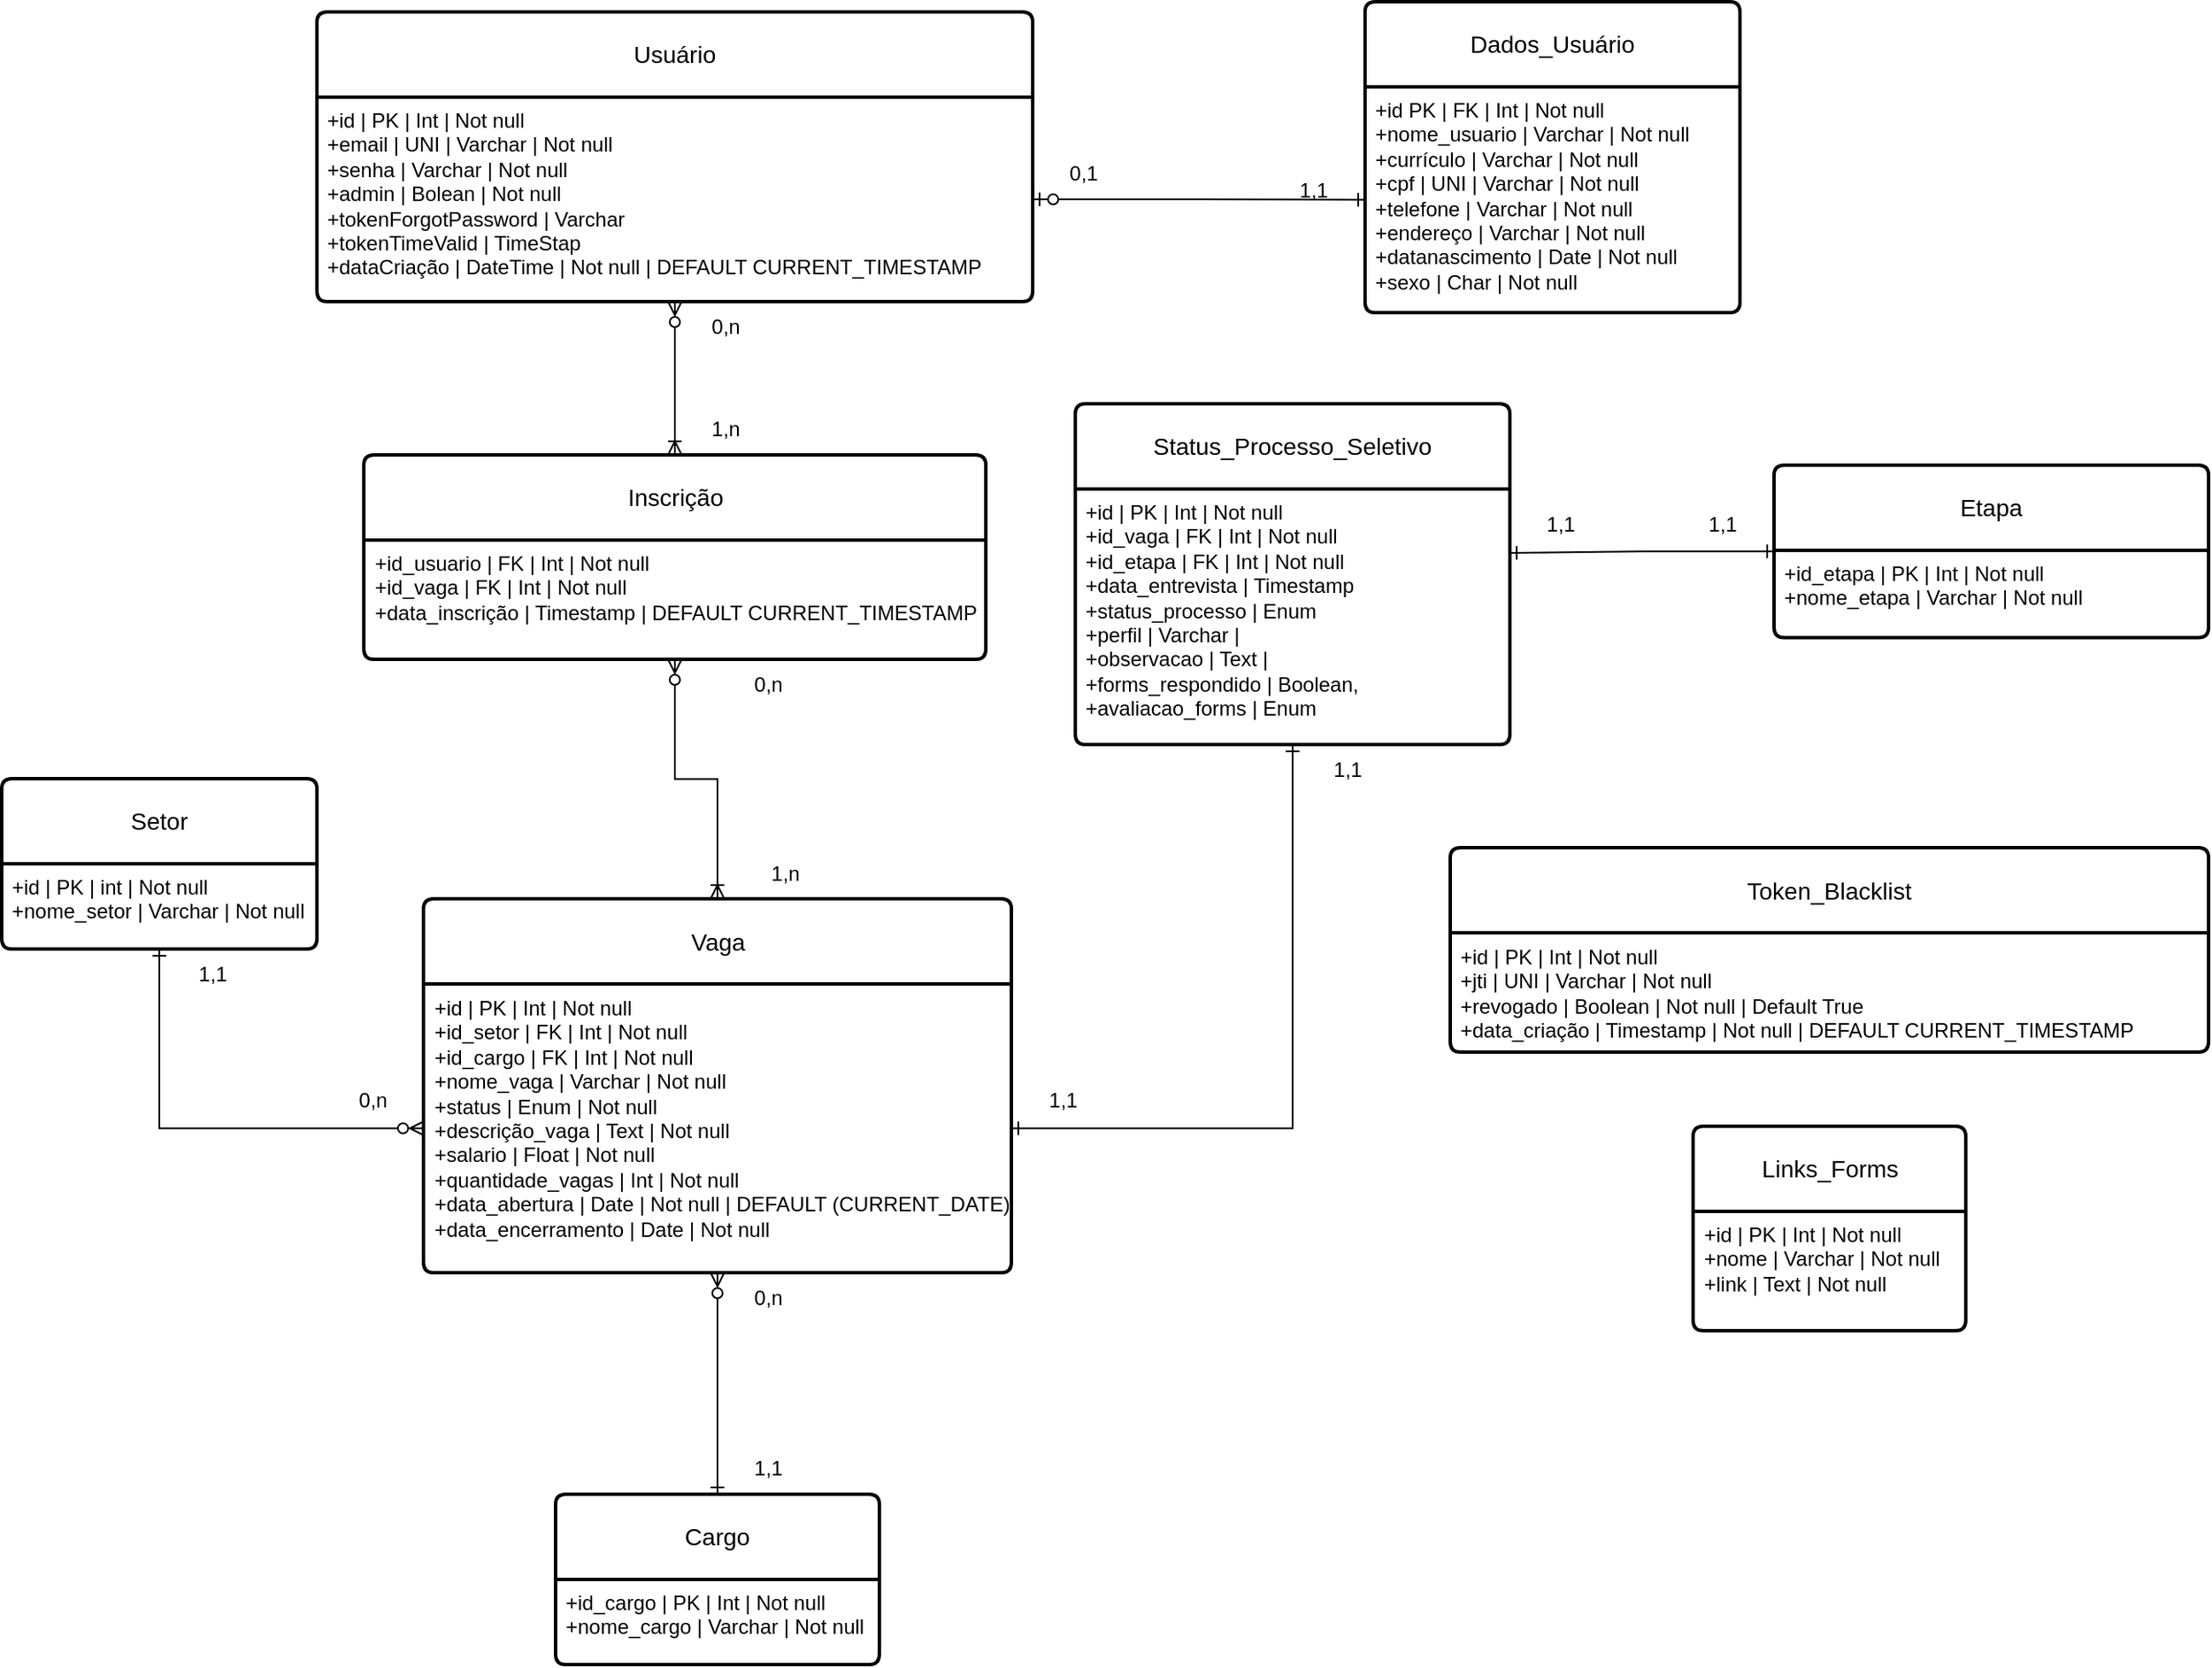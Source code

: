 <mxfile version="24.7.13">
  <diagram name="Página-1" id="EL_KJ8rC0fLjsbg1RFDB">
    <mxGraphModel dx="1949" dy="666" grid="1" gridSize="10" guides="1" tooltips="1" connect="1" arrows="1" fold="1" page="1" pageScale="1" pageWidth="827" pageHeight="1169" math="0" shadow="0">
      <root>
        <mxCell id="0" />
        <mxCell id="1" parent="0" />
        <mxCell id="40_1QeHmnroJbZyaDv-z-19" value="Usuário" style="swimlane;childLayout=stackLayout;horizontal=1;startSize=50;horizontalStack=0;rounded=1;fontSize=14;fontStyle=0;strokeWidth=2;resizeParent=0;resizeLast=1;shadow=0;dashed=0;align=center;arcSize=4;whiteSpace=wrap;html=1;" parent="1" vertex="1">
          <mxGeometry x="-225" y="20" width="420" height="170" as="geometry" />
        </mxCell>
        <mxCell id="40_1QeHmnroJbZyaDv-z-20" value="+id | PK | Int | Not null&lt;br&gt;+email | UNI | Varchar | Not null&lt;br&gt;+senha | Varchar | Not null&lt;div&gt;+admin | Bolean | Not null&lt;/div&gt;&lt;div&gt;+tokenForgotPassword | Varchar&lt;/div&gt;&lt;div&gt;+tokenTimeValid | TimeStap&lt;/div&gt;&lt;div&gt;+dataCriação | DateTime | Not null |&amp;nbsp;DEFAULT CURRENT_TIMESTAMP&lt;/div&gt;" style="align=left;strokeColor=none;fillColor=none;spacingLeft=4;fontSize=12;verticalAlign=top;resizable=0;rotatable=0;part=1;html=1;" parent="40_1QeHmnroJbZyaDv-z-19" vertex="1">
          <mxGeometry y="50" width="420" height="120" as="geometry" />
        </mxCell>
        <mxCell id="40_1QeHmnroJbZyaDv-z-21" value="Dados_Usuário" style="swimlane;childLayout=stackLayout;horizontal=1;startSize=50;horizontalStack=0;rounded=1;fontSize=14;fontStyle=0;strokeWidth=2;resizeParent=0;resizeLast=1;shadow=0;dashed=0;align=center;arcSize=4;whiteSpace=wrap;html=1;" parent="1" vertex="1">
          <mxGeometry x="390" y="14" width="220" height="182.5" as="geometry" />
        </mxCell>
        <mxCell id="40_1QeHmnroJbZyaDv-z-22" value="&lt;div&gt;+id PK | FK | Int | Not null&lt;/div&gt;+nome_usuario | Varchar | Not null&lt;div&gt;+currículo | Varchar | Not null&lt;br&gt;&lt;div&gt;+cpf | UNI | Varchar | Not null&lt;br&gt;&lt;div&gt;+telefone | Varchar | Not null&lt;/div&gt;&lt;div&gt;+endereço | Varchar | Not null&lt;/div&gt;&lt;div&gt;+datanascimento | Date | Not null&lt;/div&gt;&lt;/div&gt;&lt;div&gt;+sexo | Char | Not null&lt;/div&gt;&lt;/div&gt;" style="align=left;strokeColor=none;fillColor=none;spacingLeft=4;fontSize=12;verticalAlign=top;resizable=0;rotatable=0;part=1;html=1;" parent="40_1QeHmnroJbZyaDv-z-21" vertex="1">
          <mxGeometry y="50" width="220" height="132.5" as="geometry" />
        </mxCell>
        <mxCell id="40_1QeHmnroJbZyaDv-z-23" value="Setor" style="swimlane;childLayout=stackLayout;horizontal=1;startSize=50;horizontalStack=0;rounded=1;fontSize=14;fontStyle=0;strokeWidth=2;resizeParent=0;resizeLast=1;shadow=0;dashed=0;align=center;arcSize=4;whiteSpace=wrap;html=1;" parent="1" vertex="1">
          <mxGeometry x="-410" y="470" width="185" height="100" as="geometry" />
        </mxCell>
        <mxCell id="40_1QeHmnroJbZyaDv-z-24" value="+id | PK | int | Not null&lt;br&gt;&lt;div&gt;+nome_setor | Varchar | Not null&lt;/div&gt;" style="align=left;strokeColor=none;fillColor=none;spacingLeft=4;fontSize=12;verticalAlign=top;resizable=0;rotatable=0;part=1;html=1;" parent="40_1QeHmnroJbZyaDv-z-23" vertex="1">
          <mxGeometry y="50" width="185" height="50" as="geometry" />
        </mxCell>
        <mxCell id="40_1QeHmnroJbZyaDv-z-25" value="Status_Processo_Seletivo" style="swimlane;childLayout=stackLayout;horizontal=1;startSize=50;horizontalStack=0;rounded=1;fontSize=14;fontStyle=0;strokeWidth=2;resizeParent=0;resizeLast=1;shadow=0;dashed=0;align=center;arcSize=4;whiteSpace=wrap;html=1;" parent="1" vertex="1">
          <mxGeometry x="220" y="250" width="255" height="200" as="geometry" />
        </mxCell>
        <mxCell id="40_1QeHmnroJbZyaDv-z-26" value="+id | PK | Int | Not null&lt;div&gt;+id_vaga&amp;nbsp;&lt;span style=&quot;background-color: initial;&quot;&gt;| FK | Int | Not null&lt;/span&gt;&lt;/div&gt;&lt;div&gt;+id_etapa | FK | Int | Not null&lt;/div&gt;&lt;div&gt;&lt;span style=&quot;background-color: initial;&quot;&gt;+data_entrevista | Timestamp&amp;nbsp;&amp;nbsp;&lt;/span&gt;&lt;/div&gt;&lt;div&gt;&lt;span style=&quot;background-color: initial;&quot;&gt;+status_processo | Enum&lt;/span&gt;&lt;/div&gt;&lt;div&gt;+perfil | Varchar |&lt;/div&gt;&lt;div&gt;+observacao | Text |&lt;/div&gt;&lt;div&gt;+forms_respondido | Boolean,&lt;/div&gt;&lt;div&gt;+avaliacao_forms | Enum&lt;/div&gt;" style="align=left;strokeColor=none;fillColor=none;spacingLeft=4;fontSize=12;verticalAlign=top;resizable=0;rotatable=0;part=1;html=1;" parent="40_1QeHmnroJbZyaDv-z-25" vertex="1">
          <mxGeometry y="50" width="255" height="150" as="geometry" />
        </mxCell>
        <mxCell id="40_1QeHmnroJbZyaDv-z-38" value="0,1" style="text;html=1;align=center;verticalAlign=middle;whiteSpace=wrap;rounded=0;" parent="1" vertex="1">
          <mxGeometry x="195" y="100" width="60" height="30" as="geometry" />
        </mxCell>
        <mxCell id="40_1QeHmnroJbZyaDv-z-39" value="1,1" style="text;html=1;align=center;verticalAlign=middle;whiteSpace=wrap;rounded=0;" parent="1" vertex="1">
          <mxGeometry x="330" y="110" width="60" height="30" as="geometry" />
        </mxCell>
        <mxCell id="40_1QeHmnroJbZyaDv-z-41" value="0,n" style="text;html=1;align=center;verticalAlign=middle;whiteSpace=wrap;rounded=0;" parent="1" vertex="1">
          <mxGeometry x="-15" y="190" width="60" height="30" as="geometry" />
        </mxCell>
        <mxCell id="40_1QeHmnroJbZyaDv-z-47" value="1,1" style="text;html=1;align=center;verticalAlign=middle;whiteSpace=wrap;rounded=0;" parent="1" vertex="1">
          <mxGeometry x="-316" y="570" width="60" height="30" as="geometry" />
        </mxCell>
        <mxCell id="40_1QeHmnroJbZyaDv-z-48" value="1,1" style="text;html=1;align=center;verticalAlign=middle;whiteSpace=wrap;rounded=0;" parent="1" vertex="1">
          <mxGeometry x="182.5" y="644" width="60" height="30" as="geometry" />
        </mxCell>
        <mxCell id="40_1QeHmnroJbZyaDv-z-49" value="1,1" style="text;html=1;align=center;verticalAlign=middle;whiteSpace=wrap;rounded=0;" parent="1" vertex="1">
          <mxGeometry x="350" y="450" width="60" height="30" as="geometry" />
        </mxCell>
        <mxCell id="40_1QeHmnroJbZyaDv-z-55" value="1,n" style="text;html=1;align=center;verticalAlign=middle;whiteSpace=wrap;rounded=0;" parent="1" vertex="1">
          <mxGeometry x="20" y="510.5" width="60" height="30" as="geometry" />
        </mxCell>
        <mxCell id="40_1QeHmnroJbZyaDv-z-56" value="Vaga" style="swimlane;childLayout=stackLayout;horizontal=1;startSize=50;horizontalStack=0;rounded=1;fontSize=14;fontStyle=0;strokeWidth=2;resizeParent=0;resizeLast=1;shadow=0;dashed=0;align=center;arcSize=4;whiteSpace=wrap;html=1;" parent="1" vertex="1">
          <mxGeometry x="-162.5" y="540.5" width="345" height="219.5" as="geometry" />
        </mxCell>
        <mxCell id="40_1QeHmnroJbZyaDv-z-57" value="&lt;div&gt;+id | PK | Int | Not null&lt;/div&gt;&lt;div&gt;+id_setor | FK | Int | Not null&lt;/div&gt;&lt;div&gt;+id_cargo | FK | Int | Not null&lt;/div&gt;&lt;div&gt;&lt;span style=&quot;background-color: initial;&quot;&gt;+nome_vaga | Varchar | Not null&lt;/span&gt;&lt;br&gt;&lt;/div&gt;&lt;div&gt;&lt;span style=&quot;background-color: initial;&quot;&gt;+status | Enum | Not null&lt;/span&gt;&lt;/div&gt;&lt;div&gt;+descrição_vaga | Text | Not null&lt;/div&gt;&lt;div&gt;+salario | Float | Not null&lt;/div&gt;&lt;div&gt;+quantidade_vagas | Int | Not null&lt;/div&gt;&lt;div&gt;+data_abertura | Date | Not null |&amp;nbsp;DEFAULT (CURRENT_DATE)&lt;/div&gt;&lt;div&gt;+data_encerramento | Date | Not null&lt;/div&gt;" style="align=left;strokeColor=none;fillColor=none;spacingLeft=4;fontSize=12;verticalAlign=top;resizable=0;rotatable=0;part=1;html=1;" parent="40_1QeHmnroJbZyaDv-z-56" vertex="1">
          <mxGeometry y="50" width="345" height="169.5" as="geometry" />
        </mxCell>
        <mxCell id="40_1QeHmnroJbZyaDv-z-59" value="0,n" style="text;html=1;align=center;verticalAlign=middle;whiteSpace=wrap;rounded=0;" parent="1" vertex="1">
          <mxGeometry x="-222.5" y="644" width="60" height="30" as="geometry" />
        </mxCell>
        <mxCell id="40_1QeHmnroJbZyaDv-z-64" style="edgeStyle=orthogonalEdgeStyle;rounded=0;orthogonalLoop=1;jettySize=auto;html=1;entryX=0;entryY=0.5;entryDx=0;entryDy=0;startArrow=ERzeroToOne;startFill=0;endArrow=ERone;endFill=0;" parent="1" source="40_1QeHmnroJbZyaDv-z-20" target="40_1QeHmnroJbZyaDv-z-22" edge="1">
          <mxGeometry relative="1" as="geometry" />
        </mxCell>
        <mxCell id="40_1QeHmnroJbZyaDv-z-65" value="Inscrição" style="swimlane;childLayout=stackLayout;horizontal=1;startSize=50;horizontalStack=0;rounded=1;fontSize=14;fontStyle=0;strokeWidth=2;resizeParent=0;resizeLast=1;shadow=0;dashed=0;align=center;arcSize=4;whiteSpace=wrap;html=1;" parent="1" vertex="1">
          <mxGeometry x="-197.5" y="280" width="365" height="120" as="geometry" />
        </mxCell>
        <mxCell id="40_1QeHmnroJbZyaDv-z-66" value="+id_usuario | FK | Int | Not null&lt;br&gt;+id_vaga | FK | Int | Not null&lt;br&gt;+data_inscrição | Timestamp | DEFAULT CURRENT_TIMESTAMP" style="align=left;strokeColor=none;fillColor=none;spacingLeft=4;fontSize=12;verticalAlign=top;resizable=0;rotatable=0;part=1;html=1;" parent="40_1QeHmnroJbZyaDv-z-65" vertex="1">
          <mxGeometry y="50" width="365" height="70" as="geometry" />
        </mxCell>
        <mxCell id="40_1QeHmnroJbZyaDv-z-68" style="edgeStyle=orthogonalEdgeStyle;rounded=0;orthogonalLoop=1;jettySize=auto;html=1;entryX=0.5;entryY=0;entryDx=0;entryDy=0;startArrow=ERzeroToMany;startFill=0;endArrow=ERoneToMany;endFill=0;" parent="1" source="40_1QeHmnroJbZyaDv-z-20" target="40_1QeHmnroJbZyaDv-z-65" edge="1">
          <mxGeometry relative="1" as="geometry" />
        </mxCell>
        <mxCell id="40_1QeHmnroJbZyaDv-z-69" style="edgeStyle=orthogonalEdgeStyle;rounded=0;orthogonalLoop=1;jettySize=auto;html=1;entryX=0.5;entryY=0;entryDx=0;entryDy=0;endArrow=ERoneToMany;endFill=0;startArrow=ERzeroToMany;startFill=0;" parent="1" source="40_1QeHmnroJbZyaDv-z-66" target="40_1QeHmnroJbZyaDv-z-56" edge="1">
          <mxGeometry relative="1" as="geometry" />
        </mxCell>
        <mxCell id="40_1QeHmnroJbZyaDv-z-70" value="0,n" style="text;html=1;align=center;verticalAlign=middle;whiteSpace=wrap;rounded=0;" parent="1" vertex="1">
          <mxGeometry x="10" y="400" width="60" height="30" as="geometry" />
        </mxCell>
        <mxCell id="40_1QeHmnroJbZyaDv-z-71" value="1,n" style="text;html=1;align=center;verticalAlign=middle;whiteSpace=wrap;rounded=0;" parent="1" vertex="1">
          <mxGeometry x="-15" y="250" width="60" height="30" as="geometry" />
        </mxCell>
        <mxCell id="40_1QeHmnroJbZyaDv-z-72" style="edgeStyle=orthogonalEdgeStyle;rounded=0;orthogonalLoop=1;jettySize=auto;html=1;startArrow=ERone;startFill=0;endArrow=ERone;endFill=0;" parent="1" source="40_1QeHmnroJbZyaDv-z-57" target="40_1QeHmnroJbZyaDv-z-25" edge="1">
          <mxGeometry relative="1" as="geometry" />
        </mxCell>
        <mxCell id="40_1QeHmnroJbZyaDv-z-73" style="edgeStyle=orthogonalEdgeStyle;rounded=0;orthogonalLoop=1;jettySize=auto;html=1;entryX=0.5;entryY=1;entryDx=0;entryDy=0;startArrow=ERzeroToMany;startFill=0;endArrow=ERone;endFill=0;" parent="1" source="40_1QeHmnroJbZyaDv-z-57" target="40_1QeHmnroJbZyaDv-z-24" edge="1">
          <mxGeometry relative="1" as="geometry" />
        </mxCell>
        <mxCell id="MLiV-t1JCsEl3p3SV2VL-3" style="edgeStyle=orthogonalEdgeStyle;rounded=0;orthogonalLoop=1;jettySize=auto;html=1;entryX=1;entryY=0.25;entryDx=0;entryDy=0;startArrow=ERone;startFill=0;endArrow=ERone;endFill=0;" parent="1" source="MLiV-t1JCsEl3p3SV2VL-1" target="40_1QeHmnroJbZyaDv-z-26" edge="1">
          <mxGeometry relative="1" as="geometry" />
        </mxCell>
        <mxCell id="MLiV-t1JCsEl3p3SV2VL-1" value="Etapa" style="swimlane;childLayout=stackLayout;horizontal=1;startSize=50;horizontalStack=0;rounded=1;fontSize=14;fontStyle=0;strokeWidth=2;resizeParent=0;resizeLast=1;shadow=0;dashed=0;align=center;arcSize=4;whiteSpace=wrap;html=1;" parent="1" vertex="1">
          <mxGeometry x="630" y="286" width="255" height="101.25" as="geometry" />
        </mxCell>
        <mxCell id="MLiV-t1JCsEl3p3SV2VL-2" value="+id_etapa | PK | Int | Not null&lt;div&gt;+nome_etapa | Varchar | Not null&lt;/div&gt;" style="align=left;strokeColor=none;fillColor=none;spacingLeft=4;fontSize=12;verticalAlign=top;resizable=0;rotatable=0;part=1;html=1;" parent="MLiV-t1JCsEl3p3SV2VL-1" vertex="1">
          <mxGeometry y="50" width="255" height="51.25" as="geometry" />
        </mxCell>
        <mxCell id="MLiV-t1JCsEl3p3SV2VL-4" value="1,1" style="text;html=1;align=center;verticalAlign=middle;whiteSpace=wrap;rounded=0;" parent="1" vertex="1">
          <mxGeometry x="475" y="305.75" width="60" height="30" as="geometry" />
        </mxCell>
        <mxCell id="MLiV-t1JCsEl3p3SV2VL-5" value="1,1" style="text;html=1;align=center;verticalAlign=middle;whiteSpace=wrap;rounded=0;" parent="1" vertex="1">
          <mxGeometry x="570" y="306" width="60" height="30" as="geometry" />
        </mxCell>
        <mxCell id="rETgZKP0BiiZq-cFjY0z-3" value="Links_Forms" style="swimlane;childLayout=stackLayout;horizontal=1;startSize=50;horizontalStack=0;rounded=1;fontSize=14;fontStyle=0;strokeWidth=2;resizeParent=0;resizeLast=1;shadow=0;dashed=0;align=center;arcSize=4;whiteSpace=wrap;html=1;" parent="1" vertex="1">
          <mxGeometry x="582.5" y="674" width="160" height="120" as="geometry" />
        </mxCell>
        <mxCell id="rETgZKP0BiiZq-cFjY0z-4" value="+id | PK | Int | Not null&lt;div&gt;+nome | Varchar | Not null&lt;/div&gt;&lt;div&gt;+link | Text | Not null&lt;br&gt;&lt;div&gt;&lt;br&gt;&lt;/div&gt;&lt;/div&gt;" style="align=left;strokeColor=none;fillColor=none;spacingLeft=4;fontSize=12;verticalAlign=top;resizable=0;rotatable=0;part=1;html=1;" parent="rETgZKP0BiiZq-cFjY0z-3" vertex="1">
          <mxGeometry y="50" width="160" height="70" as="geometry" />
        </mxCell>
        <mxCell id="zvBV91QUftAEhMPxNEHk-1" value="Token_Blacklist" style="swimlane;childLayout=stackLayout;horizontal=1;startSize=50;horizontalStack=0;rounded=1;fontSize=14;fontStyle=0;strokeWidth=2;resizeParent=0;resizeLast=1;shadow=0;dashed=0;align=center;arcSize=4;whiteSpace=wrap;html=1;" parent="1" vertex="1">
          <mxGeometry x="440" y="510.5" width="445" height="120" as="geometry" />
        </mxCell>
        <mxCell id="zvBV91QUftAEhMPxNEHk-2" value="+id | PK | Int | Not null&lt;div&gt;+jti | UNI | Varchar | Not null&lt;/div&gt;&lt;div&gt;+revogado | Boolean | Not null | Default True&lt;br&gt;&lt;div&gt;+data_criação | Timestamp | Not null |&amp;nbsp;DEFAULT CURRENT_TIMESTAMP&lt;/div&gt;&lt;/div&gt;" style="align=left;strokeColor=none;fillColor=none;spacingLeft=4;fontSize=12;verticalAlign=top;resizable=0;rotatable=0;part=1;html=1;" parent="zvBV91QUftAEhMPxNEHk-1" vertex="1">
          <mxGeometry y="50" width="445" height="70" as="geometry" />
        </mxCell>
        <mxCell id="hG4ZEaiS8XZ8Xu14r2G4-4" style="edgeStyle=orthogonalEdgeStyle;rounded=0;orthogonalLoop=1;jettySize=auto;html=1;entryX=0.5;entryY=1;entryDx=0;entryDy=0;endArrow=ERzeroToMany;endFill=0;startArrow=ERone;startFill=0;" edge="1" parent="1" source="hG4ZEaiS8XZ8Xu14r2G4-2" target="40_1QeHmnroJbZyaDv-z-57">
          <mxGeometry relative="1" as="geometry" />
        </mxCell>
        <mxCell id="hG4ZEaiS8XZ8Xu14r2G4-2" value="Cargo" style="swimlane;childLayout=stackLayout;horizontal=1;startSize=50;horizontalStack=0;rounded=1;fontSize=14;fontStyle=0;strokeWidth=2;resizeParent=0;resizeLast=1;shadow=0;dashed=0;align=center;arcSize=4;whiteSpace=wrap;html=1;" vertex="1" parent="1">
          <mxGeometry x="-85" y="890" width="190" height="100" as="geometry" />
        </mxCell>
        <mxCell id="hG4ZEaiS8XZ8Xu14r2G4-3" value="+id_cargo | PK | Int | Not null&lt;br&gt;+nome_cargo | Varchar | Not null" style="align=left;strokeColor=none;fillColor=none;spacingLeft=4;fontSize=12;verticalAlign=top;resizable=0;rotatable=0;part=1;html=1;" vertex="1" parent="hG4ZEaiS8XZ8Xu14r2G4-2">
          <mxGeometry y="50" width="190" height="50" as="geometry" />
        </mxCell>
        <mxCell id="hG4ZEaiS8XZ8Xu14r2G4-5" value="0,n" style="text;html=1;align=center;verticalAlign=middle;whiteSpace=wrap;rounded=0;" vertex="1" parent="1">
          <mxGeometry x="10" y="760" width="60" height="30" as="geometry" />
        </mxCell>
        <mxCell id="hG4ZEaiS8XZ8Xu14r2G4-6" value="1,1" style="text;html=1;align=center;verticalAlign=middle;whiteSpace=wrap;rounded=0;" vertex="1" parent="1">
          <mxGeometry x="10" y="860" width="60" height="30" as="geometry" />
        </mxCell>
      </root>
    </mxGraphModel>
  </diagram>
</mxfile>
